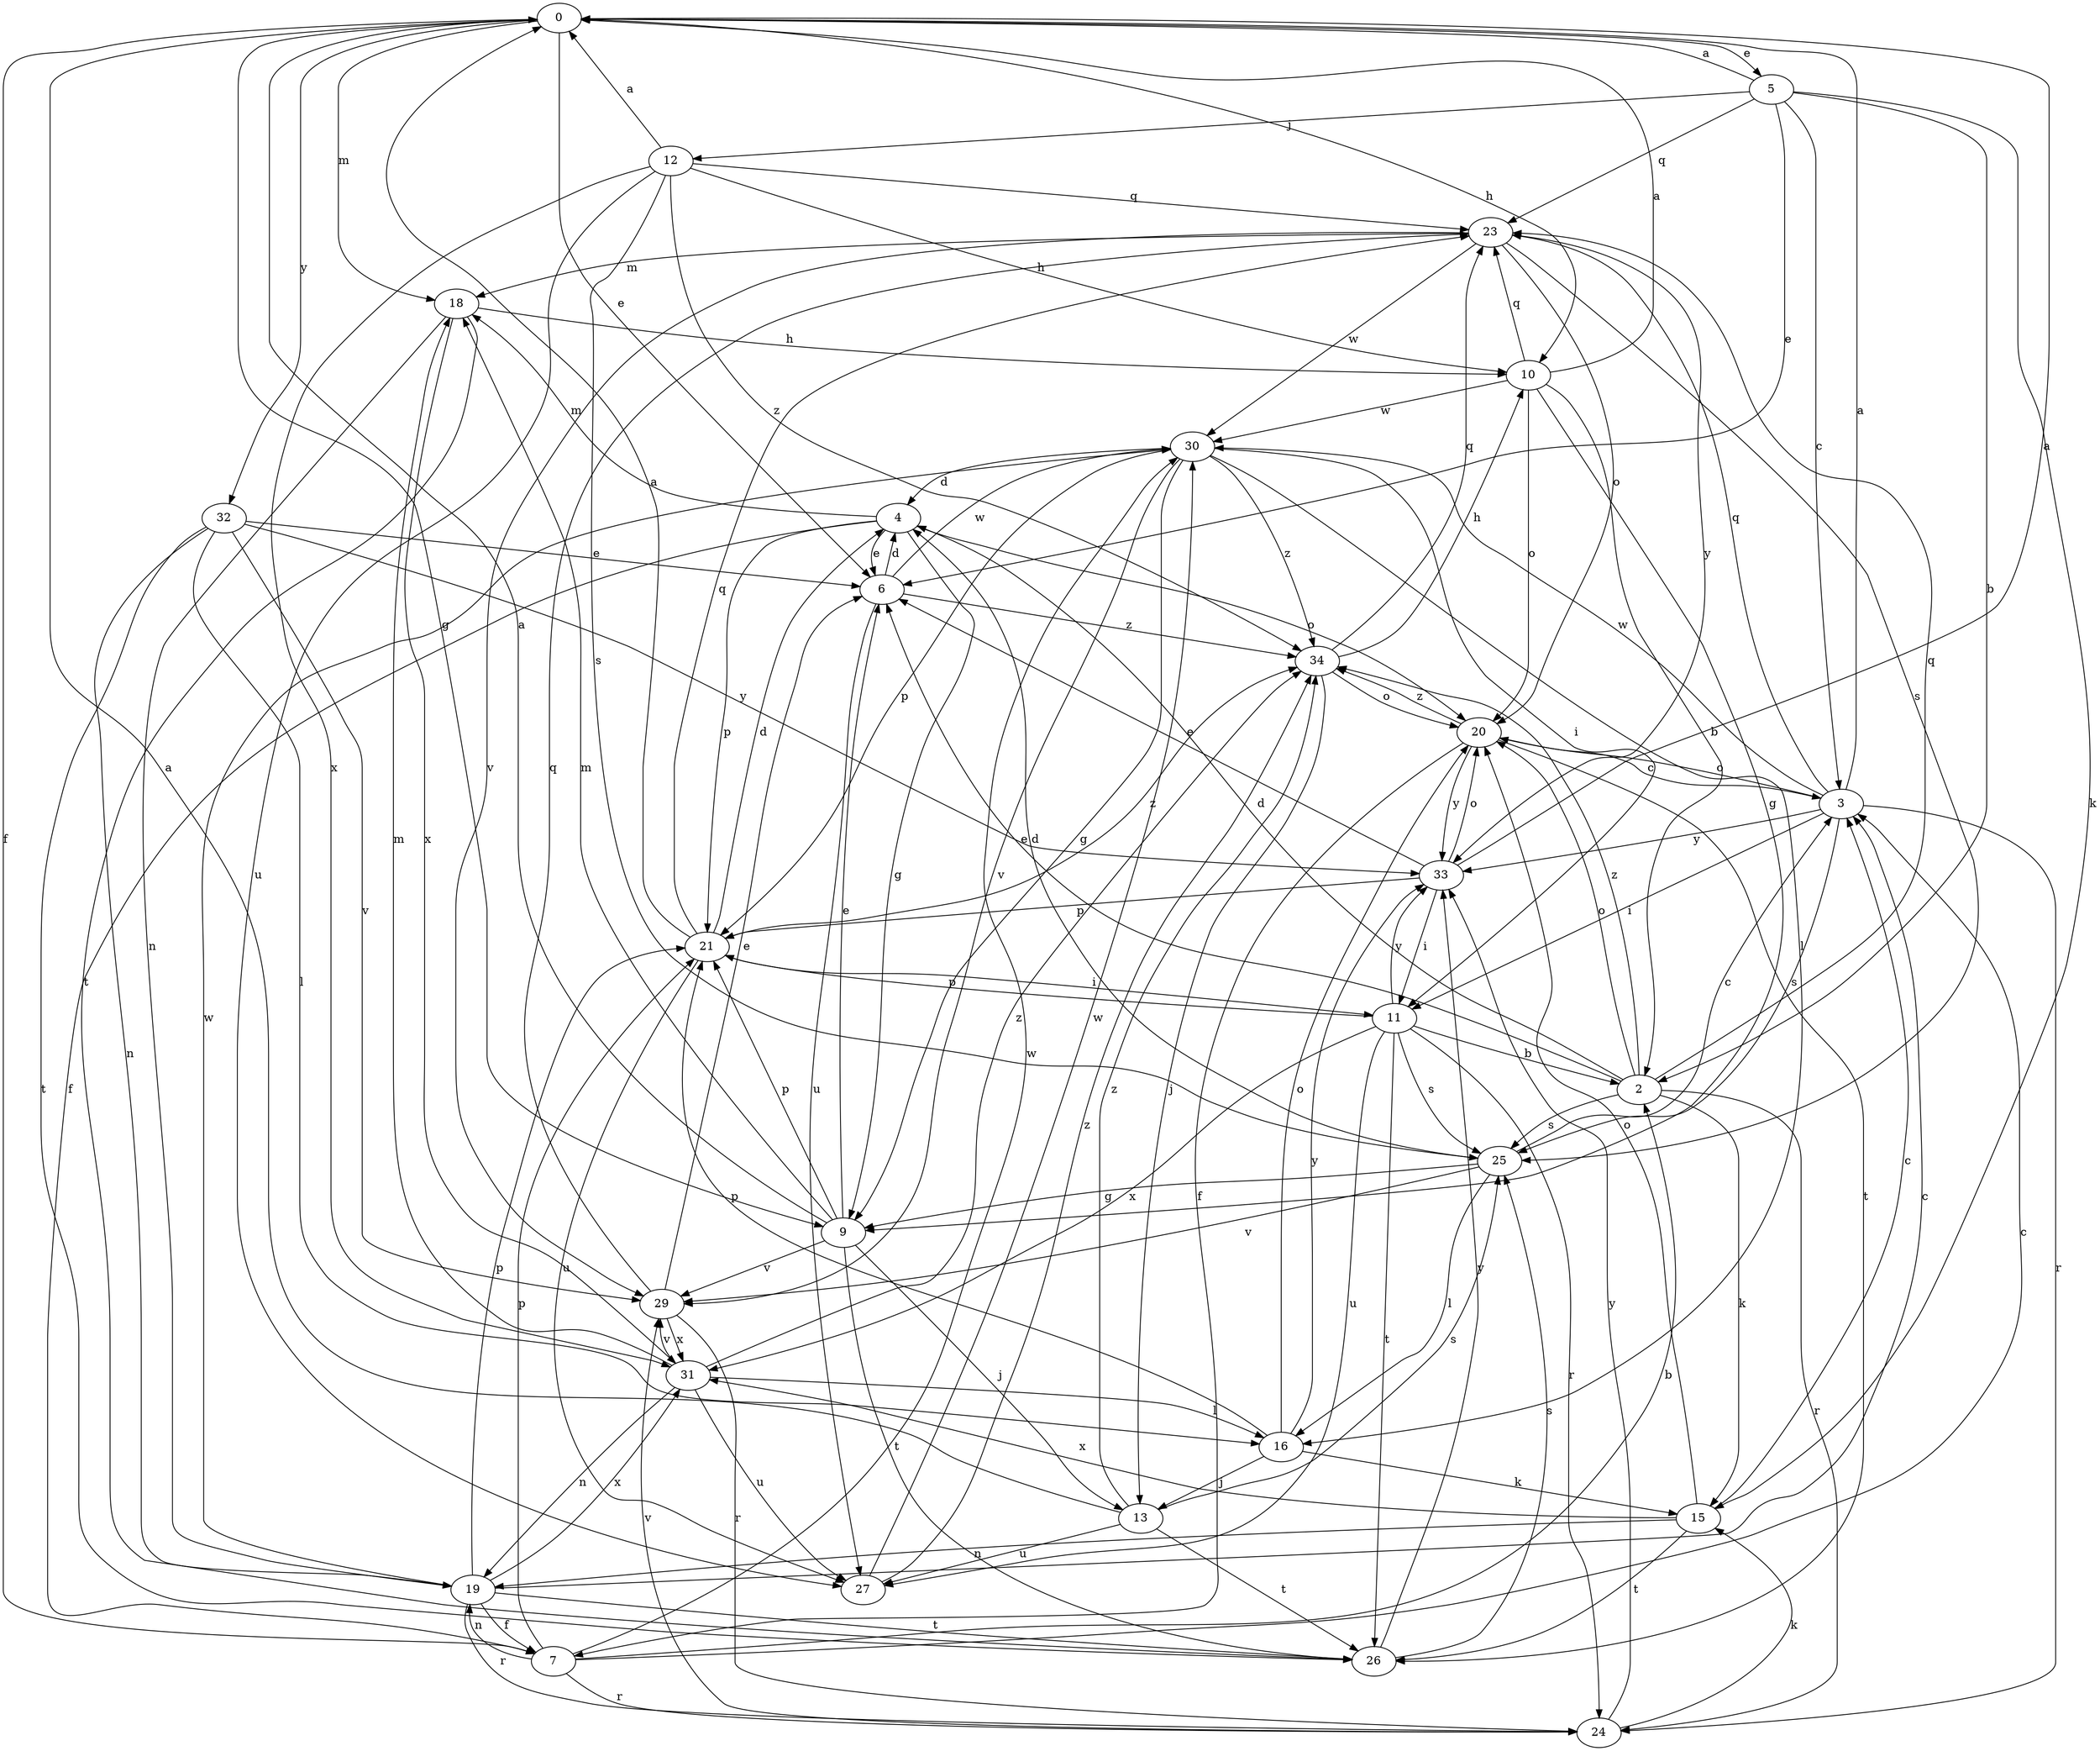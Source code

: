 strict digraph  {
0;
2;
3;
4;
5;
6;
7;
9;
10;
11;
12;
13;
15;
16;
18;
19;
20;
21;
23;
24;
25;
26;
27;
29;
30;
31;
32;
33;
34;
0 -> 5  [label=e];
0 -> 6  [label=e];
0 -> 7  [label=f];
0 -> 9  [label=g];
0 -> 10  [label=h];
0 -> 18  [label=m];
0 -> 32  [label=y];
2 -> 4  [label=d];
2 -> 6  [label=e];
2 -> 15  [label=k];
2 -> 20  [label=o];
2 -> 23  [label=q];
2 -> 24  [label=r];
2 -> 25  [label=s];
2 -> 34  [label=z];
3 -> 0  [label=a];
3 -> 11  [label=i];
3 -> 20  [label=o];
3 -> 23  [label=q];
3 -> 24  [label=r];
3 -> 25  [label=s];
3 -> 30  [label=w];
3 -> 33  [label=y];
4 -> 6  [label=e];
4 -> 7  [label=f];
4 -> 9  [label=g];
4 -> 18  [label=m];
4 -> 20  [label=o];
4 -> 21  [label=p];
5 -> 0  [label=a];
5 -> 2  [label=b];
5 -> 3  [label=c];
5 -> 6  [label=e];
5 -> 12  [label=j];
5 -> 15  [label=k];
5 -> 23  [label=q];
6 -> 4  [label=d];
6 -> 27  [label=u];
6 -> 30  [label=w];
6 -> 34  [label=z];
7 -> 2  [label=b];
7 -> 3  [label=c];
7 -> 19  [label=n];
7 -> 21  [label=p];
7 -> 24  [label=r];
7 -> 30  [label=w];
9 -> 0  [label=a];
9 -> 6  [label=e];
9 -> 13  [label=j];
9 -> 18  [label=m];
9 -> 21  [label=p];
9 -> 26  [label=t];
9 -> 29  [label=v];
10 -> 0  [label=a];
10 -> 2  [label=b];
10 -> 9  [label=g];
10 -> 20  [label=o];
10 -> 23  [label=q];
10 -> 30  [label=w];
11 -> 2  [label=b];
11 -> 21  [label=p];
11 -> 24  [label=r];
11 -> 25  [label=s];
11 -> 26  [label=t];
11 -> 27  [label=u];
11 -> 31  [label=x];
11 -> 33  [label=y];
12 -> 0  [label=a];
12 -> 10  [label=h];
12 -> 23  [label=q];
12 -> 25  [label=s];
12 -> 27  [label=u];
12 -> 31  [label=x];
12 -> 34  [label=z];
13 -> 0  [label=a];
13 -> 25  [label=s];
13 -> 26  [label=t];
13 -> 27  [label=u];
13 -> 34  [label=z];
15 -> 3  [label=c];
15 -> 19  [label=n];
15 -> 20  [label=o];
15 -> 26  [label=t];
15 -> 31  [label=x];
16 -> 13  [label=j];
16 -> 15  [label=k];
16 -> 20  [label=o];
16 -> 21  [label=p];
16 -> 33  [label=y];
18 -> 10  [label=h];
18 -> 19  [label=n];
18 -> 26  [label=t];
18 -> 31  [label=x];
19 -> 3  [label=c];
19 -> 7  [label=f];
19 -> 21  [label=p];
19 -> 24  [label=r];
19 -> 26  [label=t];
19 -> 30  [label=w];
19 -> 31  [label=x];
20 -> 3  [label=c];
20 -> 7  [label=f];
20 -> 26  [label=t];
20 -> 33  [label=y];
20 -> 34  [label=z];
21 -> 0  [label=a];
21 -> 4  [label=d];
21 -> 11  [label=i];
21 -> 23  [label=q];
21 -> 27  [label=u];
21 -> 34  [label=z];
23 -> 18  [label=m];
23 -> 20  [label=o];
23 -> 25  [label=s];
23 -> 29  [label=v];
23 -> 30  [label=w];
23 -> 33  [label=y];
24 -> 15  [label=k];
24 -> 29  [label=v];
24 -> 33  [label=y];
25 -> 3  [label=c];
25 -> 4  [label=d];
25 -> 9  [label=g];
25 -> 16  [label=l];
25 -> 29  [label=v];
26 -> 25  [label=s];
26 -> 33  [label=y];
27 -> 30  [label=w];
27 -> 34  [label=z];
29 -> 6  [label=e];
29 -> 23  [label=q];
29 -> 24  [label=r];
29 -> 31  [label=x];
30 -> 4  [label=d];
30 -> 9  [label=g];
30 -> 11  [label=i];
30 -> 16  [label=l];
30 -> 21  [label=p];
30 -> 29  [label=v];
30 -> 34  [label=z];
31 -> 16  [label=l];
31 -> 18  [label=m];
31 -> 19  [label=n];
31 -> 27  [label=u];
31 -> 29  [label=v];
31 -> 34  [label=z];
32 -> 6  [label=e];
32 -> 16  [label=l];
32 -> 19  [label=n];
32 -> 26  [label=t];
32 -> 29  [label=v];
32 -> 33  [label=y];
33 -> 0  [label=a];
33 -> 6  [label=e];
33 -> 11  [label=i];
33 -> 20  [label=o];
33 -> 21  [label=p];
34 -> 10  [label=h];
34 -> 13  [label=j];
34 -> 20  [label=o];
34 -> 23  [label=q];
}
